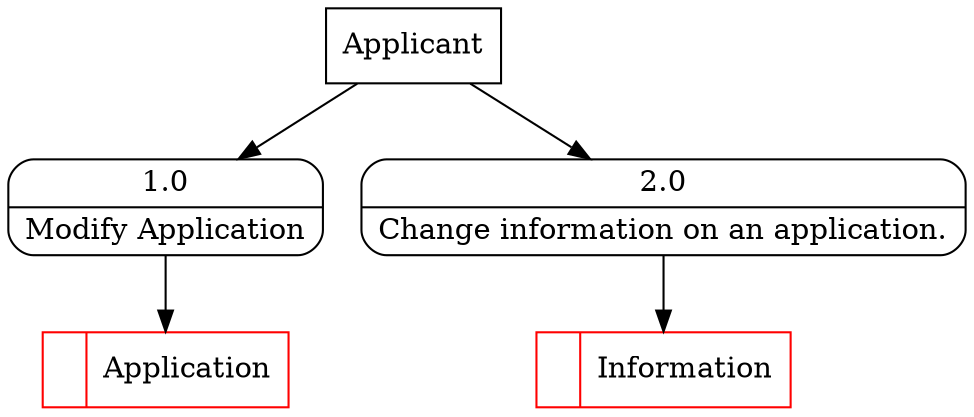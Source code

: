 digraph dfd2{ 
node[shape=record]
200 [label="<f0>  |<f1> Application " color=red];
201 [label="Applicant" shape=box];
202 [label="{<f0> 1.0|<f1> Modify Application }" shape=Mrecord];
2 [label="{<f0> 2.0|<f1> Change information on an application. }" shape=Mrecord];
201 -> 2
1001 [label="<f0>  |<f1> Information " color=red];
2 -> 1001
201 -> 202
202 -> 200
}